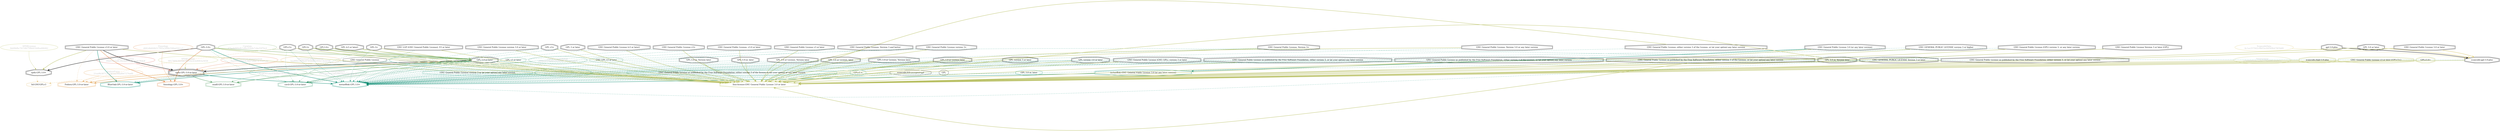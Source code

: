 strict digraph {
    node [shape=box];
    graph [splines=curved];
    1989 [label="SPDXLicense\n9dd9bfbc74154b75fbb416dfeafdb942"
         ,fontcolor=gray
         ,color="#b8bf62"
         ,fillcolor="beige;1"
         ,shape=ellipse];
    1990 [label="spdx:GPL-3.0+"
         ,shape=doubleoctagon];
    1991 [label="GPL-3.0+"
         ,shape=doubleoctagon];
    1992 [label="GNU General Public License v3.0 or later"
         ,shape=doubleoctagon];
    2005 [label="SPDXLicense\n9017806c9d1bb18945ecb3e8063a5658"
         ,fontcolor=gray
         ,color="#b8bf62"
         ,fillcolor="beige;1"
         ,shape=ellipse];
    2006 [label="spdx:GPL-3.0-or-later"
         ,shape=tripleoctagon];
    2007 [label="GPL-3.0-or-later"
         ,shape=doubleoctagon];
    6668 [label="FedoraEntry\n21ea9b3871265361aa39daf647274a60"
         ,fontcolor=gray
         ,color="#e09d4b"
         ,fillcolor="beige;1"
         ,shape=ellipse];
    6669 [label="Fedora:GPL-3.0-or-later"
         ,color="#e09d4b"
         ,shape=doubleoctagon];
    6670 [label="GPLv3+"
         ,shape=doubleoctagon];
    9343 [label="GNU General Public License"
         ,shape=octagon];
    9357 [label="BlueOakCouncil\n4d90dc902e7ac3be81589cf10ecc0b43"
         ,fontcolor=gray
         ,color="#00876c"
         ,fillcolor="beige;1"
         ,shape=ellipse];
    9358 [label="BlueOak:GPL-3.0-or-later"
         ,color="#00876c"
         ,shape=doubleoctagon];
    9588 [label="OSADLRule\n01e8f301ebc6584fb61de9a2ebe9cd00"
         ,fontcolor=gray
         ,color="#58a066"
         ,fillcolor="beige;1"
         ,shape=ellipse];
    9589 [label="osadl:GPL-3.0-or-later"
         ,color="#58a066"
         ,shape=doubleoctagon];
    9878 [label="OSADLMatrix\ne6d1caa35523df2f9b10aae5deb6dcf4"
         ,fontcolor=gray
         ,color="#58a066"
         ,fillcolor="beige;1"
         ,shape=ellipse];
    10218 [label="fsf:GNUGPLv3"
          ,color="#deb256"
          ,shape=octagon];
    16697 [label="ScancodeData\n6c1ac257942c9b03ec6d569b478f3b89"
          ,fontcolor=gray
          ,color="#dac767"
          ,fillcolor="beige;1"
          ,shape=ellipse];
    16698 [label="scancode:gpl-3.0-plus"
          ,shape=doubleoctagon];
    16699 [label="gpl-3.0-plus"
          ,shape=doubleoctagon];
    16700 [label="GPL 3.0 or later"
          ,shape=doubleoctagon];
    16701 [label="GNU General Public License 3.0 or later"
          ,shape=doubleoctagon];
    18094 [label="scancode:kde-accepted-gpl"
          ,shape=octagon];
    25914 [label="Fossology\nd682db604b517f45e349b2584a02b1a2"
          ,fontcolor=gray
          ,color="#e18745"
          ,fillcolor="beige;1"
          ,shape=ellipse];
    25915 [label="fossology:GPL-3.0+"
          ,color="#e18745"
          ,shape=doubleoctagon];
    27164 [label=GPL,shape=octagon];
    28727 [label="OrtLicenseCategorization\ncba09db8f9dc4c502726bf747f187cde"
          ,fontcolor=gray
          ,color="#e06f45"
          ,fillcolor="beige;1"
          ,shape=ellipse];
    35492 [label="OrtLicenseCategorization\nbaa80b1489be87856693191b1342b54f"
          ,fontcolor=gray
          ,color="#e09d4b"
          ,fillcolor="beige;1"
          ,shape=ellipse];
    36924 [label="CavilLicenseChange\na9fb62f376ab0e943b9d81443261ab37"
          ,fontcolor=gray
          ,color="#379469"
          ,fillcolor="beige;1"
          ,shape=ellipse];
    36925 [label="cavil:GPL-3.0-or-later"
          ,color="#379469"
          ,shape=doubleoctagon];
    36926 [label="GNU GPL v3 or later"
          ,color="#379469"
          ,shape=octagon];
    36927 [label="GPL v3 or later"
          ,color="#379469"
          ,shape=octagon];
    36928 [label="GPL-3+"
          ,shape=doubleoctagon];
    42681 [label="MetaeffektLicense\n04cafe3d660ddd07c5eb5f48bac14a9a"
          ,fontcolor=gray
          ,color="#00876c"
          ,fillcolor="beige;1"
          ,shape=ellipse];
    42682 [label="metaeffekt:GPL-3.0+"
          ,color="#00876c"
          ,shape=doubleoctagon];
    42683 [label="metaeffekt:GNU General Public License 3.0 (or any later version)"
          ,color="#00876c"
          ,shape=doubleoctagon];
    42684 [label="GNU General Public License 3.0 (or any later version)"
          ,shape=doubleoctagon];
    42685 [label="GNU GENERAL PUBLIC LICENSE version 3 or higher"
          ,shape=doubleoctagon];
    42686 [label="GNU General Public License (GPL) version 3, or any later version"
          ,shape=doubleoctagon];
    42687 [label="GNU General Public License Version 3 or later (GPL)"
          ,shape=doubleoctagon];
    42688 [label="GNU General Public License v3 or later"
          ,shape=doubleoctagon];
    42689 [label="GNU General Public License version 3+"
          ,shape=doubleoctagon];
    42690 [label="GNU General Public License, Version 3.0 or any later version"
          ,shape=doubleoctagon];
    42691 [label="GNU General Public License; either version 3 of the License, or (at your option) any later version"
          ,shape=doubleoctagon];
    42692 [label="GNU General Public License version 3 or (at your option) any later version"
          ,color="#00876c"
          ,shape=octagon];
    42693 [label="GNU LGP (GNU General Public License), V3 or later"
          ,shape=doubleoctagon];
    42694 [label="GNU General Public License version 3.0 or later"
          ,shape=doubleoctagon];
    42695 [label="GPL v3+"
          ,shape=doubleoctagon];
    42696 [label="GPL 3 or later"
          ,shape=doubleoctagon];
    42697 [label="GPL3+"
          ,shape=doubleoctagon];
    42698 [label="GPLv3 +"
          ,color="#00876c"
          ,shape=octagon];
    42699 [label="GNU General Public License (v3 or later)"
          ,shape=doubleoctagon];
    42700 [label="GNU General Public License v3+"
          ,shape=doubleoctagon];
    42701 [label="GNU General Public License, v3.0 or later"
          ,shape=doubleoctagon];
    42702 [label="GNU General Public License, Version 3 and better"
          ,shape=doubleoctagon];
    42703 [label="GNU General Public License, Version 3+"
          ,shape=doubleoctagon];
    42704 [label="GNU GENERAL PUBLIC LICENSE Version 3 or later"
          ,shape=doubleoctagon];
    42705 [label="GNU General Public License as published by the Free Software Foundation; either version 3, or (at your option) any later version"
          ,shape=doubleoctagon];
    42706 [label="GNU General Public License as published by the Free Software Foundation, either version 3, or (at your option) any later version"
          ,shape=doubleoctagon];
    42707 [label="GNU General Public License as published by the Free Software Foundation; either version 3 of the License, or (at your option) any later version"
          ,shape=doubleoctagon];
    42708 [label="GNU General Public License as published by the Free Software Foundation, either version 3 of the License, or (at your option) any later version"
          ,shape=doubleoctagon];
    42709 [label="GPL 3.0 or, Version later"
          ,shape=doubleoctagon];
    42710 [label="GPL 3.0 or, later"
          ,color="#00876c"
          ,shape=octagon];
    42711 [label="GPL-3.0-or, Version later"
          ,shape=doubleoctagon];
    42712 [label="GPL-3.0-or, later"
          ,shape=doubleoctagon];
    42713 [label="GPL 3.0 or License, Version later"
          ,shape=doubleoctagon];
    42714 [label="GPL 3.0 or License, later"
          ,shape=doubleoctagon];
    42715 [label="GPL-3.0-or License, Version later"
          ,shape=doubleoctagon];
    42716 [label="GPL-3.0-or License later"
          ,shape=doubleoctagon];
    42717 [label="GPL version 3 or later"
          ,shape=doubleoctagon];
    42718 [label="GPL version 3.0 or later"
          ,shape=doubleoctagon];
    42719 [label="GNU General Public License (GNU GPL), version 3 or later"
          ,shape=doubleoctagon];
    42720 [label="GNU General Public License as published by the Free Software Foundation; either version 3 of the license or (at your option) at any later version"
          ,color="#00876c"
          ,shape=octagon];
    49989 [label="HermineLicense\n04a61b15a6c30e4b66abf1262dc36dc8"
          ,fontcolor=gray
          ,color="#dc574a"
          ,fillcolor="beige;1"
          ,shape=ellipse];
    50576 [label="FossLicense\na7d086892decaefa1170d0ff814b6911"
          ,fontcolor=gray
          ,color="#b8bf62"
          ,fillcolor="beige;1"
          ,shape=ellipse];
    50577 [label="foss-license:GNU General Public License 3.0 or later"
          ,color="#b8bf62"
          ,shape=doubleoctagon];
    50578 [label="GPL3.0+"
          ,shape=doubleoctagon];
    50579 [label="GPL (v3 or later)"
          ,shape=doubleoctagon];
    50580 [label="scancode://gpl-3.0-plus"
          ,color="#b8bf62"
          ,shape=doubleoctagon];
    50581 [label="GNU General Public License v3 or later (GPLv3+)"
          ,color="#b8bf62"
          ,shape=doubleoctagon];
    50582 [label="GPLv3.0+"
          ,color="#b8bf62"
          ,shape=doubleoctagon];
    56002 [label="Curation\n47be8d90bdb1a8bc02b9e7c8a55f70c0"
          ,fontcolor=gray
          ,color="#78ab63"
          ,fillcolor="beige;1"
          ,shape=ellipse];
    1989 -> 1990 [weight=0.5
                 ,color="#b8bf62"];
    1990 -> 10218 [style=dashed
                  ,arrowhead=vee
                  ,weight=0.5
                  ,color="#deb256"];
    1991 -> 1990 [style=bold
                 ,arrowhead=vee
                 ,weight=0.7];
    1991 -> 2007 [style=bold
                 ,arrowhead=vee
                 ,weight=0.7
                 ,color="#78ab63"];
    1991 -> 25915 [style=bold
                  ,arrowhead=vee
                  ,weight=0.7
                  ,color="#e18745"];
    1991 -> 36925 [style=dashed
                  ,arrowhead=vee
                  ,weight=0.5
                  ,color="#379469"];
    1991 -> 42682 [style=bold
                  ,arrowhead=vee
                  ,weight=0.7
                  ,color="#00876c"];
    1991 -> 42682 [style=bold
                  ,arrowhead=vee
                  ,weight=0.7
                  ,color="#00876c"];
    1991 -> 50577 [style=bold
                  ,arrowhead=vee
                  ,weight=0.7
                  ,color="#b8bf62"];
    1992 -> 1990 [style=bold
                 ,arrowhead=vee
                 ,weight=0.7
                 ,color="#b8bf62"];
    1992 -> 2006 [style=bold
                 ,arrowhead=vee
                 ,weight=0.7];
    1992 -> 6669 [style=dashed
                 ,arrowhead=vee
                 ,weight=0.5
                 ,color="#e09d4b"];
    1992 -> 9358 [style=bold
                 ,arrowhead=vee
                 ,weight=0.7
                 ,color="#00876c"];
    1992 -> 25915 [style=bold
                  ,arrowhead=vee
                  ,weight=0.7
                  ,color="#e18745"];
    1992 -> 50577 [style=bold
                  ,arrowhead=vee
                  ,weight=0.7
                  ,color="#b8bf62"];
    2005 -> 2006 [weight=0.5
                 ,color="#b8bf62"];
    2006 -> 6669 [style=bold
                 ,arrowhead=vee
                 ,weight=0.7
                 ,color="#e09d4b"];
    2006 -> 9589 [style=bold
                 ,arrowhead=vee
                 ,weight=0.7
                 ,color="#58a066"];
    2006 -> 10218 [style=dashed
                  ,arrowhead=vee
                  ,weight=0.5
                  ,color="#deb256"];
    2006 -> 42682 [style=bold
                  ,arrowhead=vee
                  ,weight=0.7
                  ,color="#00876c"];
    2007 -> 2006 [style=bold
                 ,arrowhead=vee
                 ,weight=0.7];
    2007 -> 6669 [style=bold
                 ,arrowhead=vee
                 ,weight=0.7
                 ,color="#e09d4b"];
    2007 -> 9358 [style=bold
                 ,arrowhead=vee
                 ,weight=0.7
                 ,color="#00876c"];
    2007 -> 9589 [style=bold
                 ,arrowhead=vee
                 ,weight=0.7
                 ,color="#58a066"];
    2007 -> 36925 [style=bold
                  ,arrowhead=vee
                  ,weight=0.7
                  ,color="#379469"];
    2007 -> 36925 [style=bold
                  ,arrowhead=vee
                  ,weight=0.7
                  ,color="#379469"];
    2007 -> 42682 [style=dashed
                  ,arrowhead=vee
                  ,weight=0.5
                  ,color="#00876c"];
    2007 -> 50577 [style=bold
                  ,arrowhead=vee
                  ,weight=0.7
                  ,color="#b8bf62"];
    6668 -> 6669 [weight=0.5
                 ,color="#e09d4b"];
    6670 -> 6669 [style=dashed
                 ,arrowhead=vee
                 ,weight=0.5
                 ,color="#e09d4b"];
    6670 -> 36925 [style=dashed
                  ,arrowhead=vee
                  ,weight=0.5
                  ,color="#379469"];
    6670 -> 42682 [style=dashed
                  ,arrowhead=vee
                  ,weight=0.5
                  ,color="#00876c"];
    6670 -> 50577 [style=bold
                  ,arrowhead=vee
                  ,weight=0.7
                  ,color="#b8bf62"];
    9343 -> 9358 [style=dashed
                 ,arrowhead=vee
                 ,weight=0.5
                 ,color="#00876c"];
    9357 -> 9358 [weight=0.5
                 ,color="#00876c"];
    9588 -> 9589 [weight=0.5
                 ,color="#58a066"];
    9878 -> 9589 [weight=0.5
                 ,color="#58a066"];
    16697 -> 16698 [weight=0.5
                   ,color="#dac767"];
    16698 -> 42682 [style=dashed
                   ,arrowhead=vee
                   ,weight=0.5
                   ,color="#00876c"];
    16698 -> 50577 [style=bold
                   ,arrowhead=vee
                   ,weight=0.7
                   ,color="#b8bf62"];
    16699 -> 16698 [style=bold
                   ,arrowhead=vee
                   ,weight=0.7];
    16700 -> 16698 [style=bold
                   ,arrowhead=vee
                   ,weight=0.7
                   ,color="#dac767"];
    16700 -> 50577 [style=bold
                   ,arrowhead=vee
                   ,weight=0.7
                   ,color="#b8bf62"];
    16701 -> 16698 [style=bold
                   ,arrowhead=vee
                   ,weight=0.7
                   ,color="#dac767"];
    16701 -> 50577 [style=bold
                   ,arrowhead=vee
                   ,weight=0.7
                   ,color="#b8bf62"];
    18094 -> 42682 [style=dashed
                   ,arrowhead=vee
                   ,weight=0.5
                   ,color="#00876c"];
    25914 -> 25915 [weight=0.5
                   ,color="#e18745"];
    27164 -> 42682 [style=dashed
                   ,arrowhead=vee
                   ,weight=0.5
                   ,color="#00876c"];
    28727 -> 2006 [weight=0.5
                  ,color="#e06f45"];
    35492 -> 2006 [weight=0.5
                  ,color="#e09d4b"];
    36924 -> 36925 [weight=0.5
                   ,color="#379469"];
    36926 -> 36925 [style=dashed
                   ,arrowhead=vee
                   ,weight=0.5
                   ,color="#379469"];
    36927 -> 36925 [style=dashed
                   ,arrowhead=vee
                   ,weight=0.5
                   ,color="#379469"];
    36928 -> 36925 [style=dashed
                   ,arrowhead=vee
                   ,weight=0.5
                   ,color="#379469"];
    36928 -> 42682 [style=dashed
                   ,arrowhead=vee
                   ,weight=0.5
                   ,color="#00876c"];
    36928 -> 50577 [style=bold
                   ,arrowhead=vee
                   ,weight=0.7
                   ,color="#b8bf62"];
    42681 -> 42682 [weight=0.5
                   ,color="#00876c"];
    42683 -> 42682 [style=bold
                   ,arrowhead=vee
                   ,weight=0.7
                   ,color="#00876c"];
    42684 -> 42683 [style=bold
                   ,arrowhead=vee
                   ,weight=0.7
                   ,color="#00876c"];
    42684 -> 50577 [style=bold
                   ,arrowhead=vee
                   ,weight=0.7
                   ,color="#b8bf62"];
    42685 -> 42682 [style=dashed
                   ,arrowhead=vee
                   ,weight=0.5
                   ,color="#00876c"];
    42685 -> 50577 [style=bold
                   ,arrowhead=vee
                   ,weight=0.7
                   ,color="#b8bf62"];
    42686 -> 42682 [style=dashed
                   ,arrowhead=vee
                   ,weight=0.5
                   ,color="#00876c"];
    42686 -> 50577 [style=bold
                   ,arrowhead=vee
                   ,weight=0.7
                   ,color="#b8bf62"];
    42687 -> 42682 [style=dashed
                   ,arrowhead=vee
                   ,weight=0.5
                   ,color="#00876c"];
    42687 -> 50577 [style=bold
                   ,arrowhead=vee
                   ,weight=0.7
                   ,color="#b8bf62"];
    42688 -> 42682 [style=dashed
                   ,arrowhead=vee
                   ,weight=0.5
                   ,color="#00876c"];
    42688 -> 50577 [style=bold
                   ,arrowhead=vee
                   ,weight=0.7
                   ,color="#b8bf62"];
    42689 -> 42682 [style=dashed
                   ,arrowhead=vee
                   ,weight=0.5
                   ,color="#00876c"];
    42689 -> 50577 [style=bold
                   ,arrowhead=vee
                   ,weight=0.7
                   ,color="#b8bf62"];
    42690 -> 42682 [style=dashed
                   ,arrowhead=vee
                   ,weight=0.5
                   ,color="#00876c"];
    42690 -> 50577 [style=bold
                   ,arrowhead=vee
                   ,weight=0.7
                   ,color="#b8bf62"];
    42691 -> 42682 [style=dashed
                   ,arrowhead=vee
                   ,weight=0.5
                   ,color="#00876c"];
    42691 -> 50577 [style=bold
                   ,arrowhead=vee
                   ,weight=0.7
                   ,color="#b8bf62"];
    42692 -> 42682 [style=dashed
                   ,arrowhead=vee
                   ,weight=0.5
                   ,color="#00876c"];
    42693 -> 42682 [style=dashed
                   ,arrowhead=vee
                   ,weight=0.5
                   ,color="#00876c"];
    42693 -> 50577 [style=bold
                   ,arrowhead=vee
                   ,weight=0.7
                   ,color="#b8bf62"];
    42694 -> 42682 [style=dashed
                   ,arrowhead=vee
                   ,weight=0.5
                   ,color="#00876c"];
    42694 -> 50577 [style=bold
                   ,arrowhead=vee
                   ,weight=0.7
                   ,color="#b8bf62"];
    42695 -> 42682 [style=dashed
                   ,arrowhead=vee
                   ,weight=0.5
                   ,color="#00876c"];
    42695 -> 50577 [style=bold
                   ,arrowhead=vee
                   ,weight=0.7
                   ,color="#b8bf62"];
    42696 -> 42682 [style=dashed
                   ,arrowhead=vee
                   ,weight=0.5
                   ,color="#00876c"];
    42696 -> 50577 [style=bold
                   ,arrowhead=vee
                   ,weight=0.7
                   ,color="#b8bf62"];
    42697 -> 2007 [style=bold
                  ,arrowhead=vee
                  ,weight=0.7
                  ,color="#78ab63"];
    42697 -> 42682 [style=dashed
                   ,arrowhead=vee
                   ,weight=0.5
                   ,color="#00876c"];
    42697 -> 50577 [style=bold
                   ,arrowhead=vee
                   ,weight=0.7
                   ,color="#b8bf62"];
    42698 -> 42682 [style=dashed
                   ,arrowhead=vee
                   ,weight=0.5
                   ,color="#00876c"];
    42699 -> 42682 [style=dashed
                   ,arrowhead=vee
                   ,weight=0.5
                   ,color="#00876c"];
    42699 -> 50577 [style=bold
                   ,arrowhead=vee
                   ,weight=0.7
                   ,color="#b8bf62"];
    42700 -> 42682 [style=dashed
                   ,arrowhead=vee
                   ,weight=0.5
                   ,color="#00876c"];
    42700 -> 50577 [style=bold
                   ,arrowhead=vee
                   ,weight=0.7
                   ,color="#b8bf62"];
    42701 -> 42682 [style=dashed
                   ,arrowhead=vee
                   ,weight=0.5
                   ,color="#00876c"];
    42701 -> 50577 [style=bold
                   ,arrowhead=vee
                   ,weight=0.7
                   ,color="#b8bf62"];
    42702 -> 42682 [style=dashed
                   ,arrowhead=vee
                   ,weight=0.5
                   ,color="#00876c"];
    42702 -> 50577 [style=bold
                   ,arrowhead=vee
                   ,weight=0.7
                   ,color="#b8bf62"];
    42703 -> 42682 [style=dashed
                   ,arrowhead=vee
                   ,weight=0.5
                   ,color="#00876c"];
    42703 -> 50577 [style=bold
                   ,arrowhead=vee
                   ,weight=0.7
                   ,color="#b8bf62"];
    42704 -> 42682 [style=dashed
                   ,arrowhead=vee
                   ,weight=0.5
                   ,color="#00876c"];
    42704 -> 50577 [style=bold
                   ,arrowhead=vee
                   ,weight=0.7
                   ,color="#b8bf62"];
    42705 -> 42682 [style=dashed
                   ,arrowhead=vee
                   ,weight=0.5
                   ,color="#00876c"];
    42705 -> 50577 [style=bold
                   ,arrowhead=vee
                   ,weight=0.7
                   ,color="#b8bf62"];
    42706 -> 42682 [style=dashed
                   ,arrowhead=vee
                   ,weight=0.5
                   ,color="#00876c"];
    42706 -> 50577 [style=bold
                   ,arrowhead=vee
                   ,weight=0.7
                   ,color="#b8bf62"];
    42707 -> 42682 [style=dashed
                   ,arrowhead=vee
                   ,weight=0.5
                   ,color="#00876c"];
    42707 -> 50577 [style=bold
                   ,arrowhead=vee
                   ,weight=0.7
                   ,color="#b8bf62"];
    42708 -> 42682 [style=dashed
                   ,arrowhead=vee
                   ,weight=0.5
                   ,color="#00876c"];
    42708 -> 50577 [style=bold
                   ,arrowhead=vee
                   ,weight=0.7
                   ,color="#b8bf62"];
    42709 -> 42682 [style=dashed
                   ,arrowhead=vee
                   ,weight=0.5
                   ,color="#00876c"];
    42709 -> 50577 [style=bold
                   ,arrowhead=vee
                   ,weight=0.7
                   ,color="#b8bf62"];
    42710 -> 42682 [style=dashed
                   ,arrowhead=vee
                   ,weight=0.5
                   ,color="#00876c"];
    42711 -> 42682 [style=dashed
                   ,arrowhead=vee
                   ,weight=0.5
                   ,color="#00876c"];
    42711 -> 50577 [style=bold
                   ,arrowhead=vee
                   ,weight=0.7
                   ,color="#b8bf62"];
    42712 -> 42682 [style=dashed
                   ,arrowhead=vee
                   ,weight=0.5
                   ,color="#00876c"];
    42712 -> 50577 [style=bold
                   ,arrowhead=vee
                   ,weight=0.7
                   ,color="#b8bf62"];
    42713 -> 42682 [style=dashed
                   ,arrowhead=vee
                   ,weight=0.5
                   ,color="#00876c"];
    42713 -> 50577 [style=bold
                   ,arrowhead=vee
                   ,weight=0.7
                   ,color="#b8bf62"];
    42714 -> 42682 [style=dashed
                   ,arrowhead=vee
                   ,weight=0.5
                   ,color="#00876c"];
    42714 -> 50577 [style=bold
                   ,arrowhead=vee
                   ,weight=0.7
                   ,color="#b8bf62"];
    42715 -> 42682 [style=dashed
                   ,arrowhead=vee
                   ,weight=0.5
                   ,color="#00876c"];
    42715 -> 50577 [style=bold
                   ,arrowhead=vee
                   ,weight=0.7
                   ,color="#b8bf62"];
    42716 -> 42682 [style=dashed
                   ,arrowhead=vee
                   ,weight=0.5
                   ,color="#00876c"];
    42716 -> 50577 [style=bold
                   ,arrowhead=vee
                   ,weight=0.7
                   ,color="#b8bf62"];
    42717 -> 42682 [style=dashed
                   ,arrowhead=vee
                   ,weight=0.5
                   ,color="#00876c"];
    42717 -> 50577 [style=bold
                   ,arrowhead=vee
                   ,weight=0.7
                   ,color="#b8bf62"];
    42718 -> 42682 [style=dashed
                   ,arrowhead=vee
                   ,weight=0.5
                   ,color="#00876c"];
    42718 -> 50577 [style=bold
                   ,arrowhead=vee
                   ,weight=0.7
                   ,color="#b8bf62"];
    42719 -> 42682 [style=dashed
                   ,arrowhead=vee
                   ,weight=0.5
                   ,color="#00876c"];
    42719 -> 50577 [style=bold
                   ,arrowhead=vee
                   ,weight=0.7
                   ,color="#b8bf62"];
    42720 -> 42682 [style=dashed
                   ,arrowhead=vee
                   ,weight=0.5
                   ,color="#00876c"];
    49989 -> 2006 [weight=0.5
                  ,color="#dc574a"];
    50576 -> 50577 [weight=0.5
                   ,color="#b8bf62"];
    50578 -> 2007 [style=bold
                  ,arrowhead=vee
                  ,weight=0.7
                  ,color="#78ab63"];
    50578 -> 50577 [style=bold
                   ,arrowhead=vee
                   ,weight=0.7
                   ,color="#b8bf62"];
    50579 -> 2007 [style=bold
                  ,arrowhead=vee
                  ,weight=0.7
                  ,color="#78ab63"];
    50579 -> 50577 [style=bold
                   ,arrowhead=vee
                   ,weight=0.7
                   ,color="#b8bf62"];
    50580 -> 50577 [style=bold
                   ,arrowhead=vee
                   ,weight=0.7
                   ,color="#b8bf62"];
    50581 -> 50577 [style=bold
                   ,arrowhead=vee
                   ,weight=0.7
                   ,color="#b8bf62"];
    50582 -> 50577 [style=bold
                   ,arrowhead=vee
                   ,weight=0.7
                   ,color="#b8bf62"];
    56002 -> 2007 [weight=0.5
                  ,color="#78ab63"];
}
